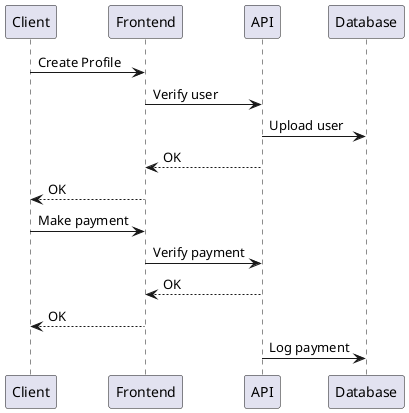 @startuml
Client -> Frontend: Create Profile
Frontend -> API: Verify user
API -> Database: Upload user
API --> Frontend: OK
Frontend --> Client: OK
Client -> Frontend: Make payment
Frontend -> API: Verify payment
API --> Frontend: OK
Frontend --> Client: OK
API -> Database: Log payment
@enduml
